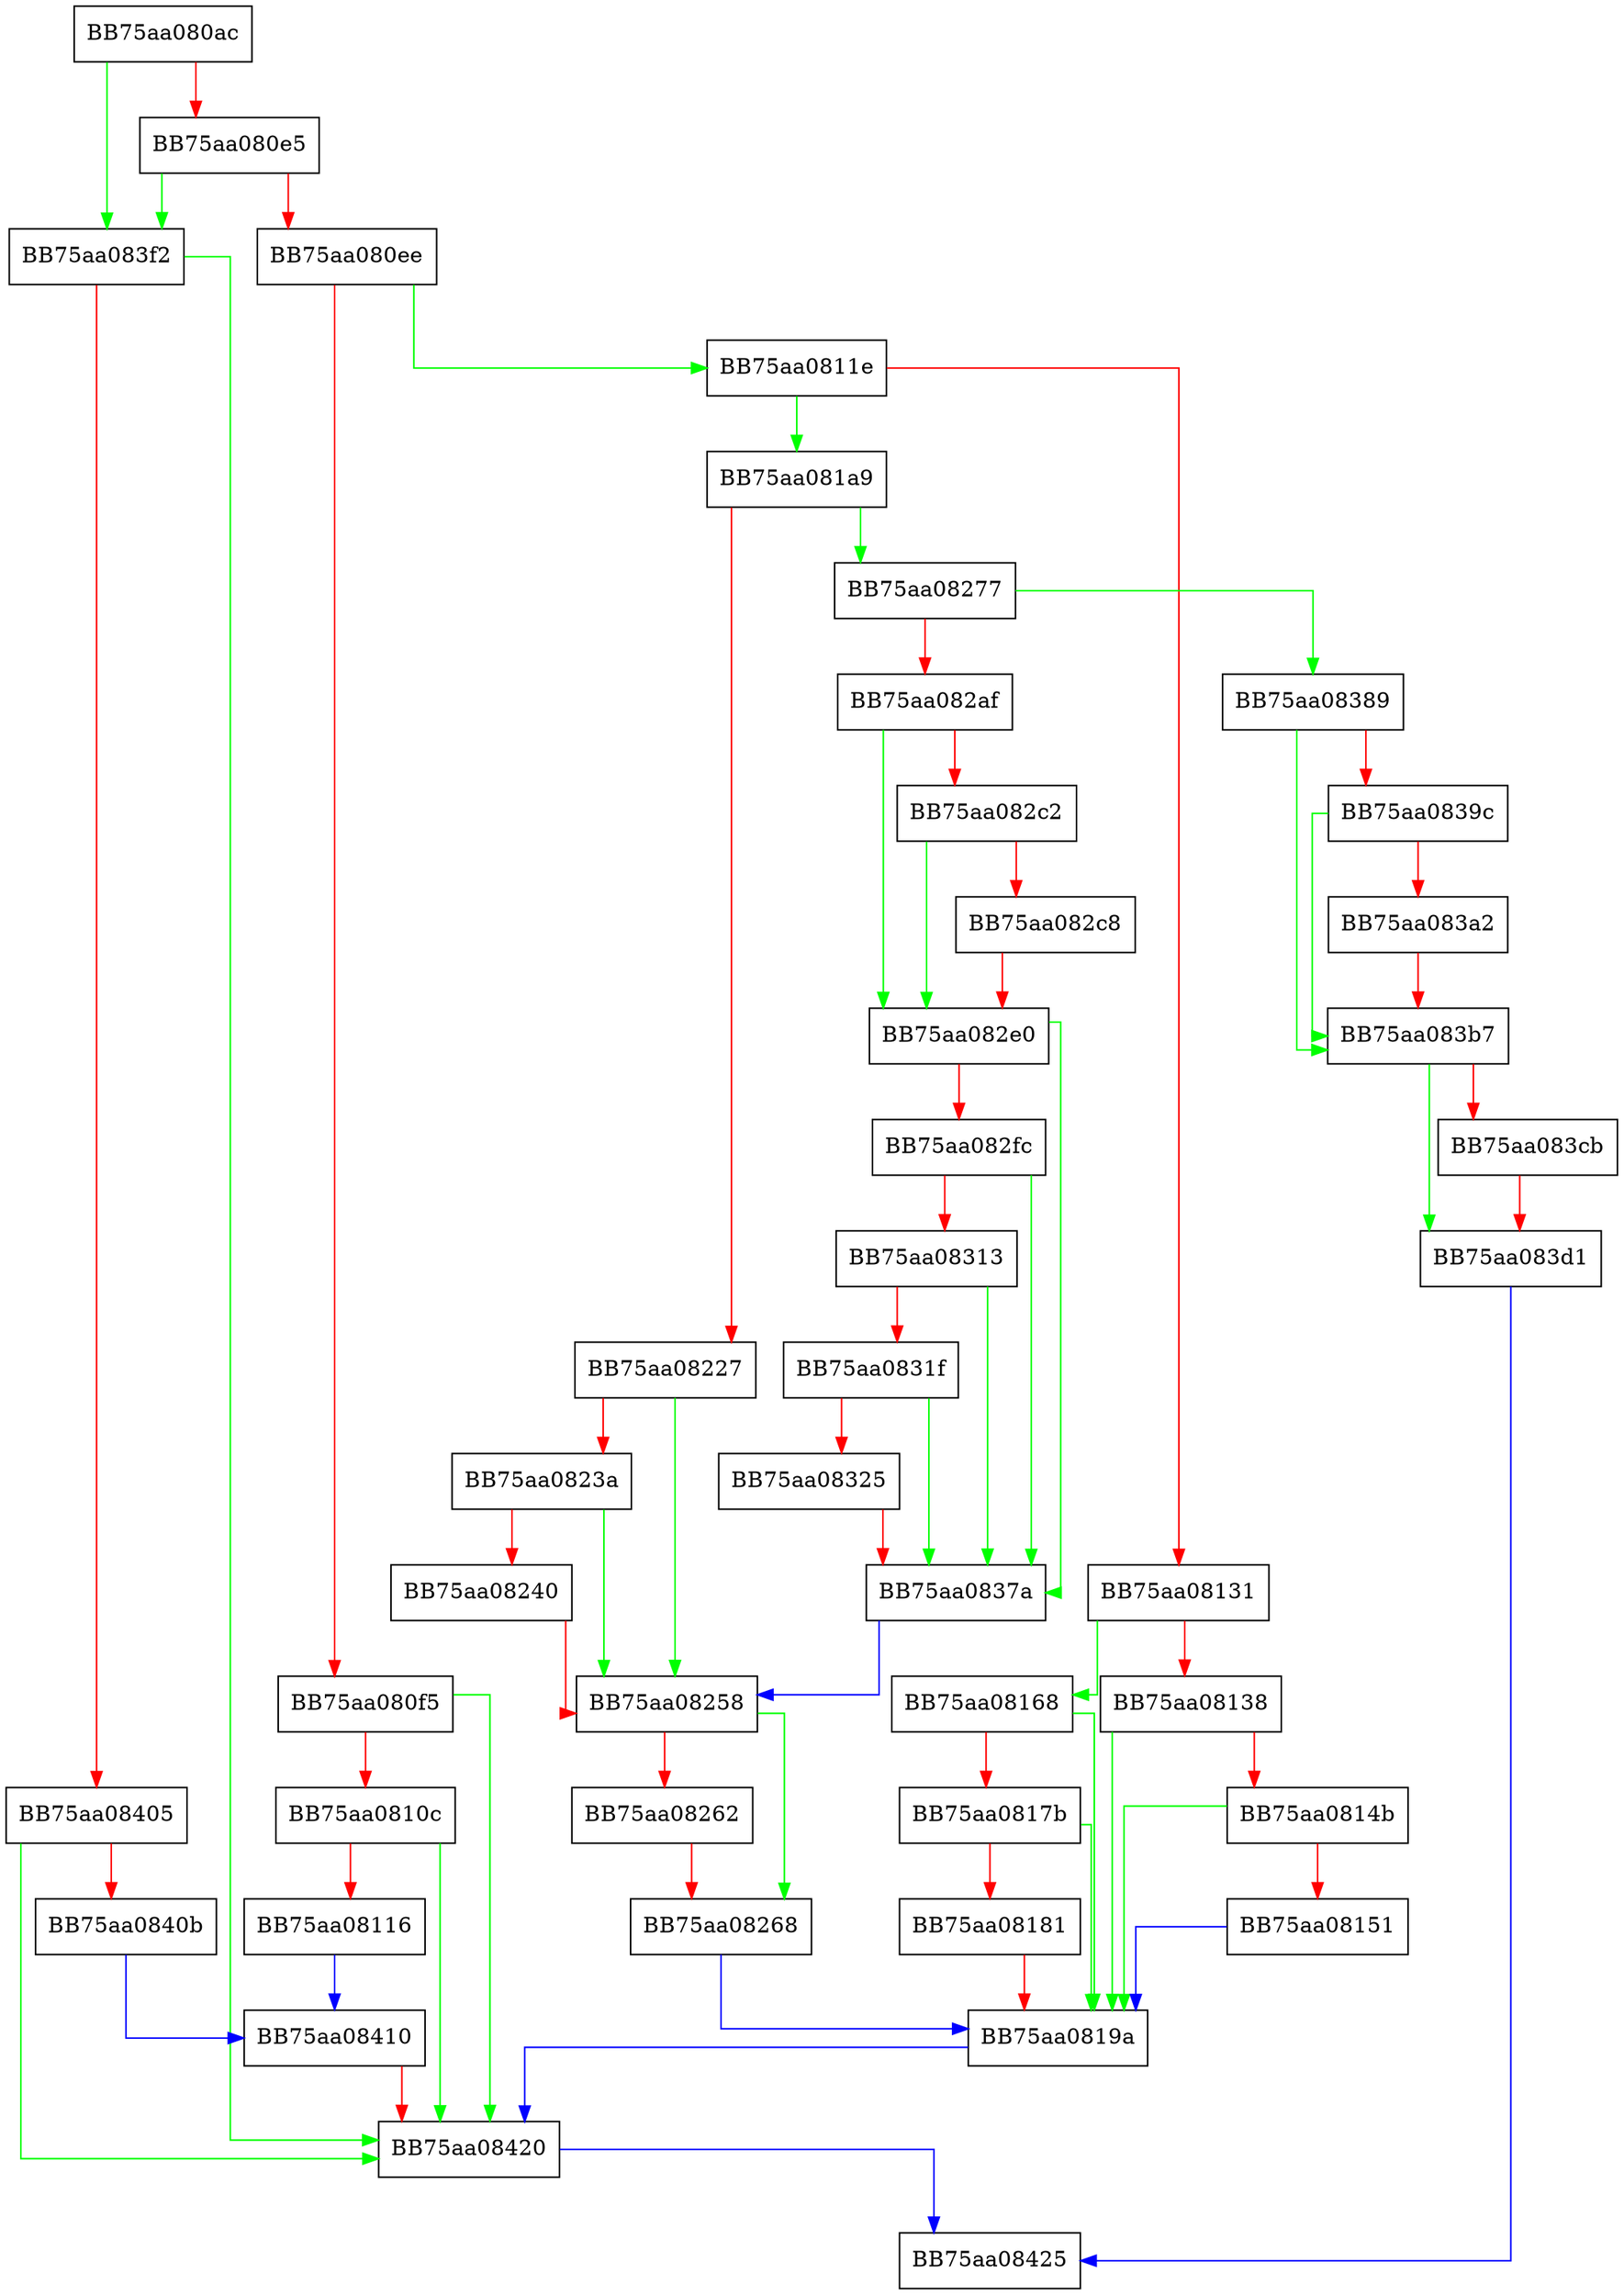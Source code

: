 digraph TryBootRecordCleanStore {
  node [shape="box"];
  graph [splines=ortho];
  BB75aa080ac -> BB75aa083f2 [color="green"];
  BB75aa080ac -> BB75aa080e5 [color="red"];
  BB75aa080e5 -> BB75aa083f2 [color="green"];
  BB75aa080e5 -> BB75aa080ee [color="red"];
  BB75aa080ee -> BB75aa0811e [color="green"];
  BB75aa080ee -> BB75aa080f5 [color="red"];
  BB75aa080f5 -> BB75aa08420 [color="green"];
  BB75aa080f5 -> BB75aa0810c [color="red"];
  BB75aa0810c -> BB75aa08420 [color="green"];
  BB75aa0810c -> BB75aa08116 [color="red"];
  BB75aa08116 -> BB75aa08410 [color="blue"];
  BB75aa0811e -> BB75aa081a9 [color="green"];
  BB75aa0811e -> BB75aa08131 [color="red"];
  BB75aa08131 -> BB75aa08168 [color="green"];
  BB75aa08131 -> BB75aa08138 [color="red"];
  BB75aa08138 -> BB75aa0819a [color="green"];
  BB75aa08138 -> BB75aa0814b [color="red"];
  BB75aa0814b -> BB75aa0819a [color="green"];
  BB75aa0814b -> BB75aa08151 [color="red"];
  BB75aa08151 -> BB75aa0819a [color="blue"];
  BB75aa08168 -> BB75aa0819a [color="green"];
  BB75aa08168 -> BB75aa0817b [color="red"];
  BB75aa0817b -> BB75aa0819a [color="green"];
  BB75aa0817b -> BB75aa08181 [color="red"];
  BB75aa08181 -> BB75aa0819a [color="red"];
  BB75aa0819a -> BB75aa08420 [color="blue"];
  BB75aa081a9 -> BB75aa08277 [color="green"];
  BB75aa081a9 -> BB75aa08227 [color="red"];
  BB75aa08227 -> BB75aa08258 [color="green"];
  BB75aa08227 -> BB75aa0823a [color="red"];
  BB75aa0823a -> BB75aa08258 [color="green"];
  BB75aa0823a -> BB75aa08240 [color="red"];
  BB75aa08240 -> BB75aa08258 [color="red"];
  BB75aa08258 -> BB75aa08268 [color="green"];
  BB75aa08258 -> BB75aa08262 [color="red"];
  BB75aa08262 -> BB75aa08268 [color="red"];
  BB75aa08268 -> BB75aa0819a [color="blue"];
  BB75aa08277 -> BB75aa08389 [color="green"];
  BB75aa08277 -> BB75aa082af [color="red"];
  BB75aa082af -> BB75aa082e0 [color="green"];
  BB75aa082af -> BB75aa082c2 [color="red"];
  BB75aa082c2 -> BB75aa082e0 [color="green"];
  BB75aa082c2 -> BB75aa082c8 [color="red"];
  BB75aa082c8 -> BB75aa082e0 [color="red"];
  BB75aa082e0 -> BB75aa0837a [color="green"];
  BB75aa082e0 -> BB75aa082fc [color="red"];
  BB75aa082fc -> BB75aa0837a [color="green"];
  BB75aa082fc -> BB75aa08313 [color="red"];
  BB75aa08313 -> BB75aa0837a [color="green"];
  BB75aa08313 -> BB75aa0831f [color="red"];
  BB75aa0831f -> BB75aa0837a [color="green"];
  BB75aa0831f -> BB75aa08325 [color="red"];
  BB75aa08325 -> BB75aa0837a [color="red"];
  BB75aa0837a -> BB75aa08258 [color="blue"];
  BB75aa08389 -> BB75aa083b7 [color="green"];
  BB75aa08389 -> BB75aa0839c [color="red"];
  BB75aa0839c -> BB75aa083b7 [color="green"];
  BB75aa0839c -> BB75aa083a2 [color="red"];
  BB75aa083a2 -> BB75aa083b7 [color="red"];
  BB75aa083b7 -> BB75aa083d1 [color="green"];
  BB75aa083b7 -> BB75aa083cb [color="red"];
  BB75aa083cb -> BB75aa083d1 [color="red"];
  BB75aa083d1 -> BB75aa08425 [color="blue"];
  BB75aa083f2 -> BB75aa08420 [color="green"];
  BB75aa083f2 -> BB75aa08405 [color="red"];
  BB75aa08405 -> BB75aa08420 [color="green"];
  BB75aa08405 -> BB75aa0840b [color="red"];
  BB75aa0840b -> BB75aa08410 [color="blue"];
  BB75aa08410 -> BB75aa08420 [color="red"];
  BB75aa08420 -> BB75aa08425 [color="blue"];
}